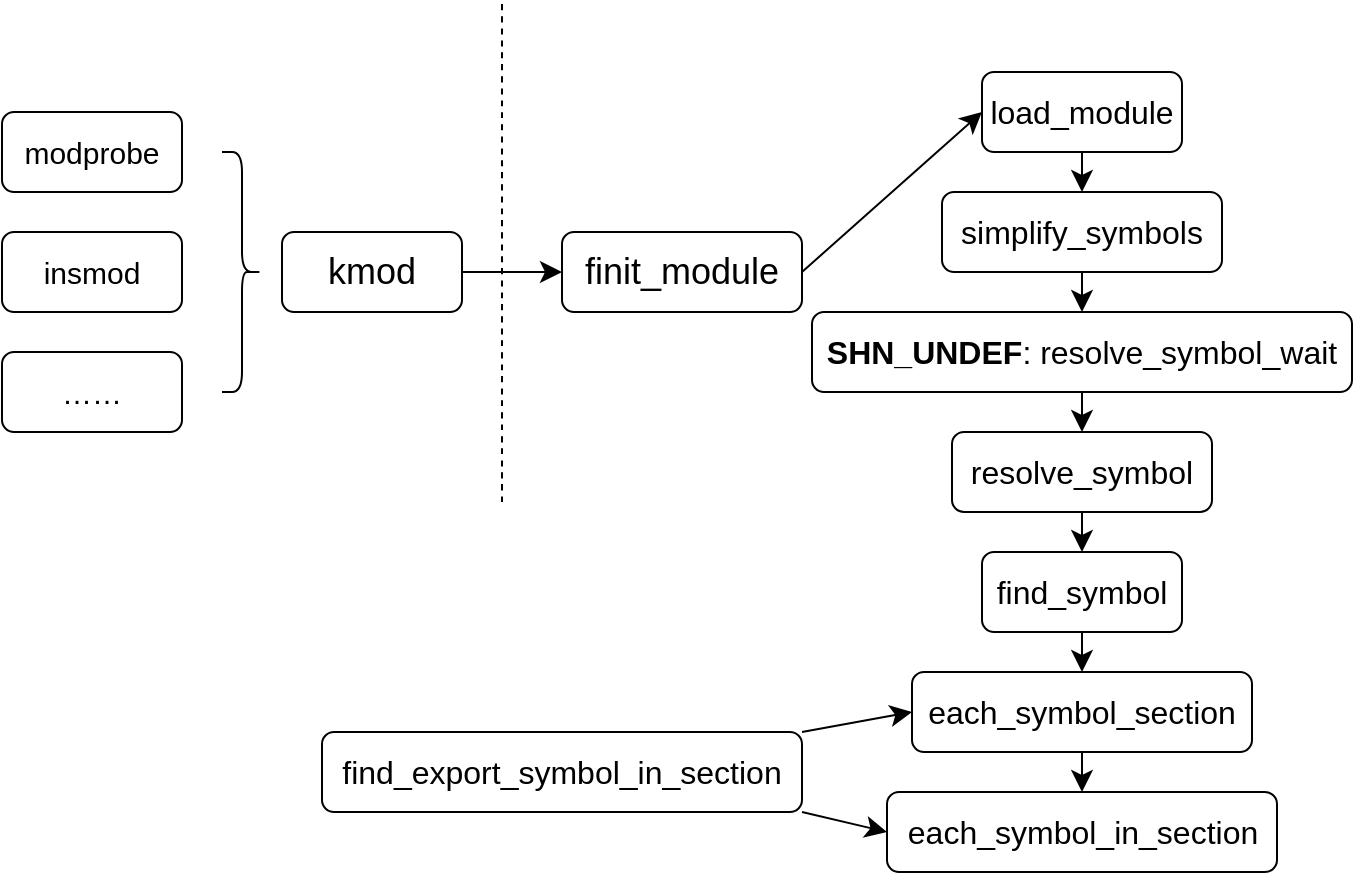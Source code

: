 <mxfile version="21.3.3" type="github">
  <diagram name="第 1 页" id="CIwELvpGnyn4pziIGvkc">
    <mxGraphModel dx="1006" dy="657" grid="1" gridSize="10" guides="1" tooltips="1" connect="1" arrows="1" fold="1" page="1" pageScale="1" pageWidth="827" pageHeight="1169" math="0" shadow="0">
      <root>
        <mxCell id="0" />
        <mxCell id="1" parent="0" />
        <mxCell id="zjtfCZXlDc47qD0Vob9G-7" value="" style="endArrow=none;dashed=1;html=1;rounded=0;fontSize=12;startSize=8;endSize=8;curved=1;" edge="1" parent="1">
          <mxGeometry width="50" height="50" relative="1" as="geometry">
            <mxPoint x="380" y="585" as="sourcePoint" />
            <mxPoint x="380" y="335" as="targetPoint" />
          </mxGeometry>
        </mxCell>
        <mxCell id="zjtfCZXlDc47qD0Vob9G-1" value="&lt;font style=&quot;font-size: 15px;&quot;&gt;modprobe&lt;/font&gt;" style="rounded=1;whiteSpace=wrap;html=1;" vertex="1" parent="1">
          <mxGeometry x="130" y="390" width="90" height="40" as="geometry" />
        </mxCell>
        <mxCell id="zjtfCZXlDc47qD0Vob9G-3" value="&lt;span style=&quot;font-size: 15px;&quot;&gt;insmod&lt;/span&gt;" style="rounded=1;whiteSpace=wrap;html=1;" vertex="1" parent="1">
          <mxGeometry x="130" y="450" width="90" height="40" as="geometry" />
        </mxCell>
        <mxCell id="zjtfCZXlDc47qD0Vob9G-4" value="&lt;span style=&quot;font-size: 15px;&quot;&gt;……&lt;/span&gt;" style="rounded=1;whiteSpace=wrap;html=1;" vertex="1" parent="1">
          <mxGeometry x="130" y="510" width="90" height="40" as="geometry" />
        </mxCell>
        <mxCell id="zjtfCZXlDc47qD0Vob9G-12" style="edgeStyle=none;curved=1;rounded=0;orthogonalLoop=1;jettySize=auto;html=1;exitX=1;exitY=0.5;exitDx=0;exitDy=0;entryX=0;entryY=0.5;entryDx=0;entryDy=0;fontSize=12;startSize=8;endSize=8;" edge="1" parent="1" source="zjtfCZXlDc47qD0Vob9G-5" target="zjtfCZXlDc47qD0Vob9G-10">
          <mxGeometry relative="1" as="geometry" />
        </mxCell>
        <mxCell id="zjtfCZXlDc47qD0Vob9G-5" value="&lt;font style=&quot;font-size: 18px;&quot;&gt;kmod&lt;/font&gt;" style="rounded=1;whiteSpace=wrap;html=1;" vertex="1" parent="1">
          <mxGeometry x="270" y="450" width="90" height="40" as="geometry" />
        </mxCell>
        <mxCell id="zjtfCZXlDc47qD0Vob9G-6" value="" style="shape=curlyBracket;whiteSpace=wrap;html=1;rounded=1;flipH=1;labelPosition=right;verticalLabelPosition=middle;align=left;verticalAlign=middle;fontSize=16;" vertex="1" parent="1">
          <mxGeometry x="240" y="410" width="20" height="120" as="geometry" />
        </mxCell>
        <mxCell id="zjtfCZXlDc47qD0Vob9G-16" style="edgeStyle=none;curved=1;rounded=0;orthogonalLoop=1;jettySize=auto;html=1;exitX=1;exitY=0.5;exitDx=0;exitDy=0;entryX=0;entryY=0.5;entryDx=0;entryDy=0;fontSize=12;startSize=8;endSize=8;" edge="1" parent="1" source="zjtfCZXlDc47qD0Vob9G-10" target="zjtfCZXlDc47qD0Vob9G-13">
          <mxGeometry relative="1" as="geometry" />
        </mxCell>
        <mxCell id="zjtfCZXlDc47qD0Vob9G-10" value="&lt;font style=&quot;font-size: 18px;&quot;&gt;finit_module&lt;/font&gt;" style="rounded=1;whiteSpace=wrap;html=1;fontSize=16;" vertex="1" parent="1">
          <mxGeometry x="410" y="450" width="120" height="40" as="geometry" />
        </mxCell>
        <mxCell id="zjtfCZXlDc47qD0Vob9G-17" style="edgeStyle=none;curved=1;rounded=0;orthogonalLoop=1;jettySize=auto;html=1;exitX=0.5;exitY=1;exitDx=0;exitDy=0;entryX=0.5;entryY=0;entryDx=0;entryDy=0;fontSize=12;startSize=8;endSize=8;" edge="1" parent="1" source="zjtfCZXlDc47qD0Vob9G-13" target="zjtfCZXlDc47qD0Vob9G-14">
          <mxGeometry relative="1" as="geometry" />
        </mxCell>
        <mxCell id="zjtfCZXlDc47qD0Vob9G-13" value="&lt;font style=&quot;font-size: 16px;&quot;&gt;load_module&lt;/font&gt;" style="rounded=1;whiteSpace=wrap;html=1;fontSize=16;" vertex="1" parent="1">
          <mxGeometry x="620" y="370" width="100" height="40" as="geometry" />
        </mxCell>
        <mxCell id="zjtfCZXlDc47qD0Vob9G-18" style="edgeStyle=none;curved=1;rounded=0;orthogonalLoop=1;jettySize=auto;html=1;exitX=0.5;exitY=1;exitDx=0;exitDy=0;entryX=0.5;entryY=0;entryDx=0;entryDy=0;fontSize=12;startSize=8;endSize=8;" edge="1" parent="1" source="zjtfCZXlDc47qD0Vob9G-14" target="zjtfCZXlDc47qD0Vob9G-15">
          <mxGeometry relative="1" as="geometry" />
        </mxCell>
        <mxCell id="zjtfCZXlDc47qD0Vob9G-14" value="simplify_symbols" style="rounded=1;whiteSpace=wrap;html=1;fontSize=16;" vertex="1" parent="1">
          <mxGeometry x="600" y="430" width="140" height="40" as="geometry" />
        </mxCell>
        <mxCell id="zjtfCZXlDc47qD0Vob9G-24" style="edgeStyle=none;curved=1;rounded=0;orthogonalLoop=1;jettySize=auto;html=1;exitX=0.5;exitY=1;exitDx=0;exitDy=0;fontSize=12;startSize=8;endSize=8;" edge="1" parent="1" source="zjtfCZXlDc47qD0Vob9G-15" target="zjtfCZXlDc47qD0Vob9G-19">
          <mxGeometry relative="1" as="geometry" />
        </mxCell>
        <mxCell id="zjtfCZXlDc47qD0Vob9G-15" value="&lt;b&gt;SHN_UNDEF&lt;/b&gt;: resolve_symbol_wait" style="rounded=1;whiteSpace=wrap;html=1;fontSize=16;" vertex="1" parent="1">
          <mxGeometry x="535" y="490" width="270" height="40" as="geometry" />
        </mxCell>
        <mxCell id="zjtfCZXlDc47qD0Vob9G-25" style="edgeStyle=none;curved=1;rounded=0;orthogonalLoop=1;jettySize=auto;html=1;exitX=0.5;exitY=1;exitDx=0;exitDy=0;fontSize=12;startSize=8;endSize=8;" edge="1" parent="1" source="zjtfCZXlDc47qD0Vob9G-19" target="zjtfCZXlDc47qD0Vob9G-20">
          <mxGeometry relative="1" as="geometry" />
        </mxCell>
        <mxCell id="zjtfCZXlDc47qD0Vob9G-19" value="resolve_symbol" style="rounded=1;whiteSpace=wrap;html=1;fontSize=16;" vertex="1" parent="1">
          <mxGeometry x="605" y="550" width="130" height="40" as="geometry" />
        </mxCell>
        <mxCell id="zjtfCZXlDc47qD0Vob9G-26" style="edgeStyle=none;curved=1;rounded=0;orthogonalLoop=1;jettySize=auto;html=1;exitX=0.5;exitY=1;exitDx=0;exitDy=0;entryX=0.5;entryY=0;entryDx=0;entryDy=0;fontSize=12;startSize=8;endSize=8;" edge="1" parent="1" source="zjtfCZXlDc47qD0Vob9G-20" target="zjtfCZXlDc47qD0Vob9G-21">
          <mxGeometry relative="1" as="geometry" />
        </mxCell>
        <mxCell id="zjtfCZXlDc47qD0Vob9G-20" value="find_symbol" style="rounded=1;whiteSpace=wrap;html=1;fontSize=16;" vertex="1" parent="1">
          <mxGeometry x="620" y="610" width="100" height="40" as="geometry" />
        </mxCell>
        <mxCell id="zjtfCZXlDc47qD0Vob9G-27" style="edgeStyle=none;curved=1;rounded=0;orthogonalLoop=1;jettySize=auto;html=1;exitX=0.5;exitY=1;exitDx=0;exitDy=0;entryX=0.5;entryY=0;entryDx=0;entryDy=0;fontSize=12;startSize=8;endSize=8;" edge="1" parent="1" source="zjtfCZXlDc47qD0Vob9G-21" target="zjtfCZXlDc47qD0Vob9G-22">
          <mxGeometry relative="1" as="geometry" />
        </mxCell>
        <mxCell id="zjtfCZXlDc47qD0Vob9G-21" value="each_symbol_section" style="rounded=1;whiteSpace=wrap;html=1;fontSize=16;" vertex="1" parent="1">
          <mxGeometry x="585" y="670" width="170" height="40" as="geometry" />
        </mxCell>
        <mxCell id="zjtfCZXlDc47qD0Vob9G-22" value="each_symbol_in_section" style="rounded=1;whiteSpace=wrap;html=1;fontSize=16;" vertex="1" parent="1">
          <mxGeometry x="572.5" y="730" width="195" height="40" as="geometry" />
        </mxCell>
        <mxCell id="zjtfCZXlDc47qD0Vob9G-28" style="edgeStyle=none;curved=1;rounded=0;orthogonalLoop=1;jettySize=auto;html=1;exitX=1;exitY=0;exitDx=0;exitDy=0;entryX=0;entryY=0.5;entryDx=0;entryDy=0;fontSize=12;startSize=8;endSize=8;" edge="1" parent="1" source="zjtfCZXlDc47qD0Vob9G-23" target="zjtfCZXlDc47qD0Vob9G-21">
          <mxGeometry relative="1" as="geometry" />
        </mxCell>
        <mxCell id="zjtfCZXlDc47qD0Vob9G-29" style="edgeStyle=none;curved=1;rounded=0;orthogonalLoop=1;jettySize=auto;html=1;exitX=1;exitY=1;exitDx=0;exitDy=0;entryX=0;entryY=0.5;entryDx=0;entryDy=0;fontSize=12;startSize=8;endSize=8;" edge="1" parent="1" source="zjtfCZXlDc47qD0Vob9G-23" target="zjtfCZXlDc47qD0Vob9G-22">
          <mxGeometry relative="1" as="geometry" />
        </mxCell>
        <mxCell id="zjtfCZXlDc47qD0Vob9G-23" value="find_export_symbol_in_section" style="rounded=1;whiteSpace=wrap;html=1;fontSize=16;" vertex="1" parent="1">
          <mxGeometry x="290" y="700" width="240" height="40" as="geometry" />
        </mxCell>
      </root>
    </mxGraphModel>
  </diagram>
</mxfile>
